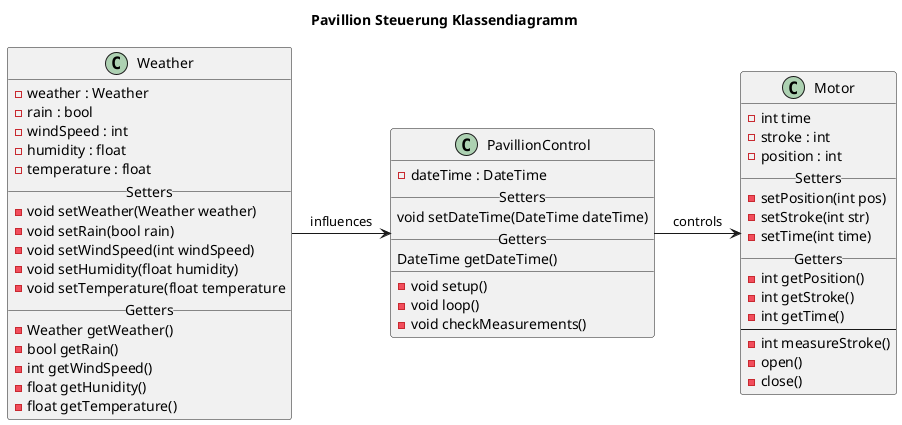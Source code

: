 @startuml

title Pavillion Steuerung Klassendiagramm

class Weather {
- weather : Weather
- rain : bool
- windSpeed : int
- humidity : float
- temperature : float
__Setters__
- void setWeather(Weather weather)
- void setRain(bool rain)
- void setWindSpeed(int windSpeed)
- void setHumidity(float humidity)
- void setTemperature(float temperature
__Getters__
- Weather getWeather()
- bool getRain()
- int getWindSpeed()
- float getHunidity()
- float getTemperature()
}

class Motor {
- int time
- stroke : int
- position : int
__Setters__
- setPosition(int pos)
- setStroke(int str)
- setTime(int time)
__Getters__
- int getPosition()
- int getStroke()
- int getTime()
--
- int measureStroke()
- open()
- close()
}

class PavillionControl {
- dateTime : DateTime
__Setters__
void setDateTime(DateTime dateTime)
__Getters__
DateTime getDateTime()
__
- void setup()
- void loop()
- void checkMeasurements()
}

Weather -> PavillionControl : influences
PavillionControl -> Motor : controls

@enduml
